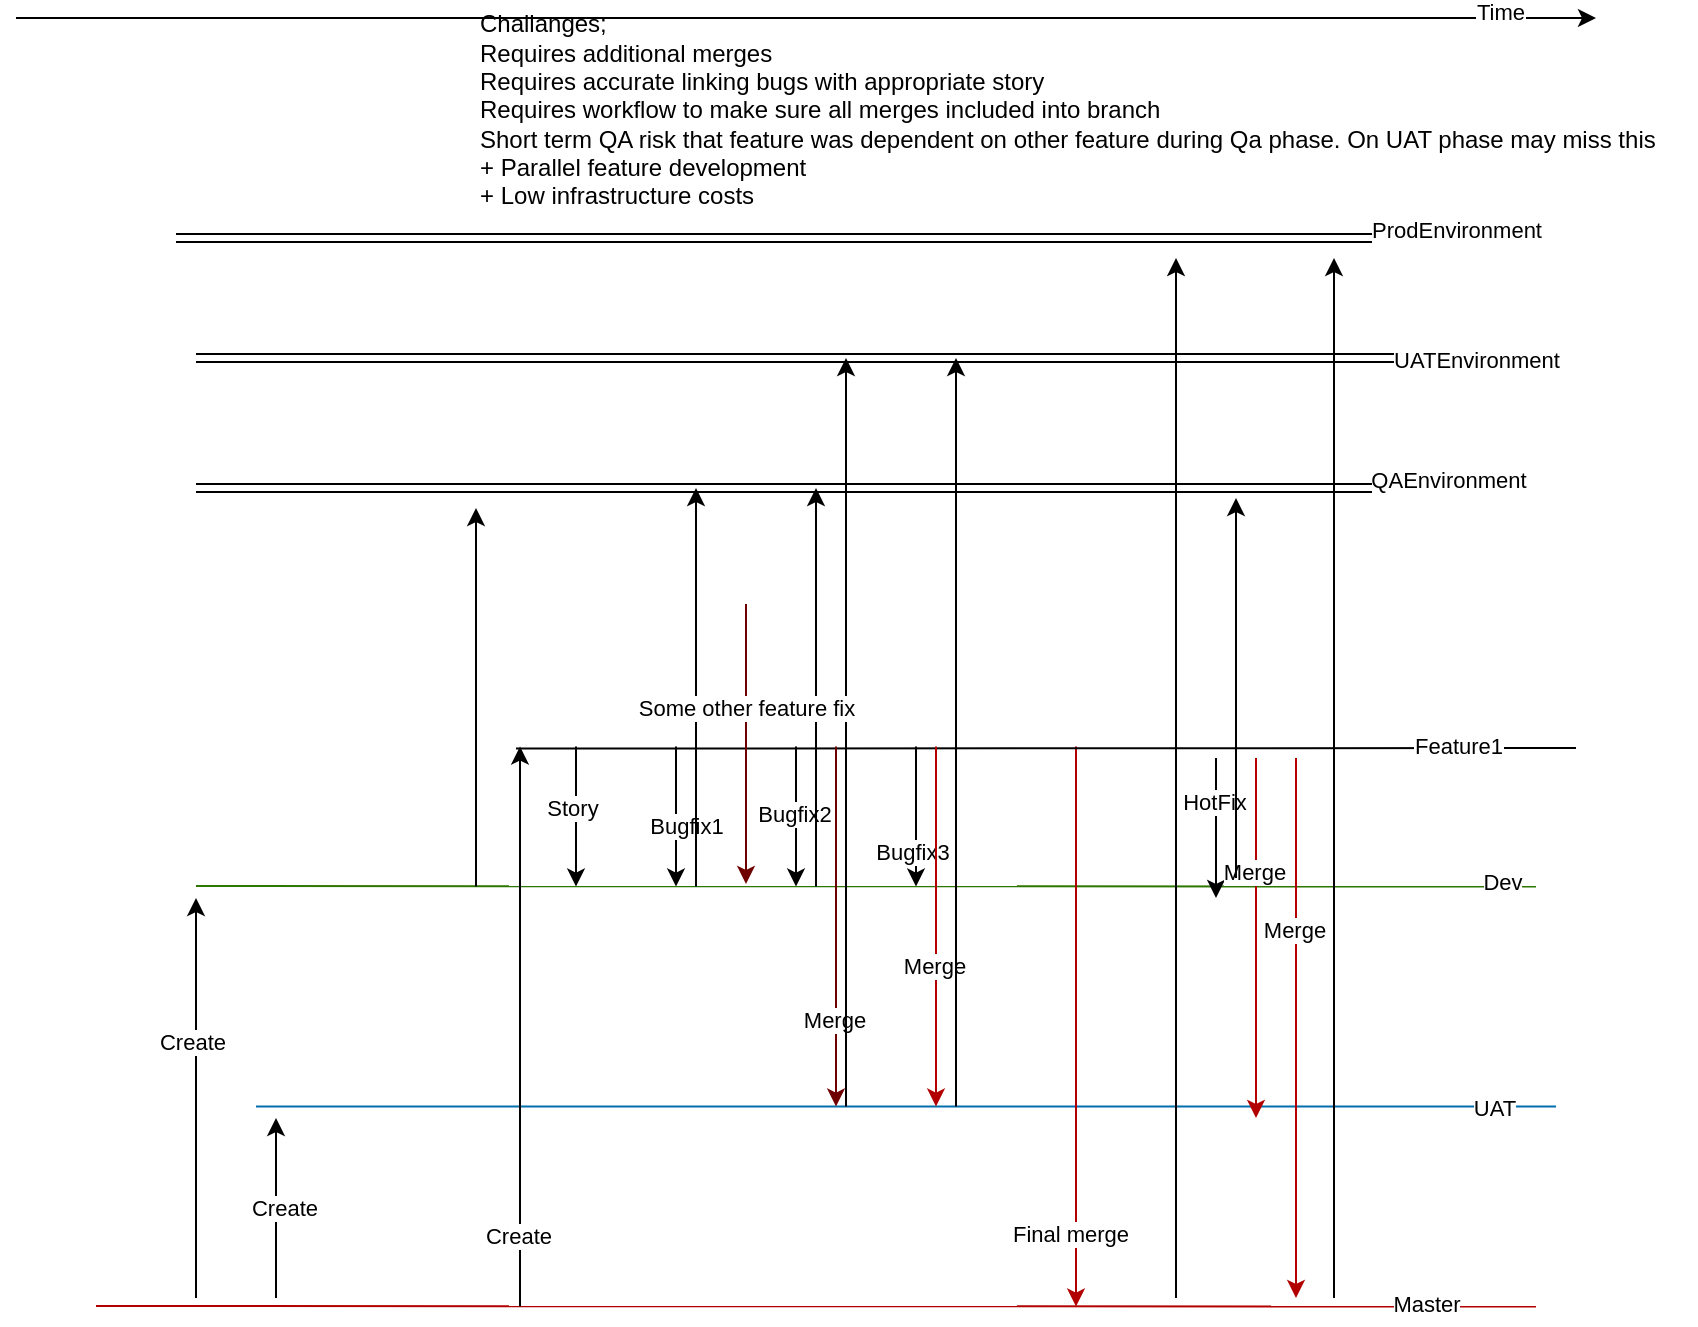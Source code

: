<mxfile version="28.0.7">
  <diagram name="Page-1" id="lf-cruuFBXOcDi_f2mNx">
    <mxGraphModel dx="1962" dy="515" grid="1" gridSize="10" guides="1" tooltips="1" connect="1" arrows="1" fold="1" page="1" pageScale="1" pageWidth="1100" pageHeight="850" math="0" shadow="0">
      <root>
        <mxCell id="0" />
        <mxCell id="1" parent="0" />
        <mxCell id="oDULbP2nB6lb4kxzuLzo-1" value="" style="endArrow=none;html=1;rounded=0;fillColor=#60a917;strokeColor=#2D7600;" parent="1" edge="1">
          <mxGeometry width="50" height="50" relative="1" as="geometry">
            <mxPoint x="-840" y="454" as="sourcePoint" />
            <mxPoint x="-170" y="454.29" as="targetPoint" />
          </mxGeometry>
        </mxCell>
        <mxCell id="oDULbP2nB6lb4kxzuLzo-2" value="Dev" style="edgeLabel;html=1;align=center;verticalAlign=middle;resizable=0;points=[];" parent="oDULbP2nB6lb4kxzuLzo-1" vertex="1" connectable="0">
          <mxGeometry x="0.949" y="3" relative="1" as="geometry">
            <mxPoint as="offset" />
          </mxGeometry>
        </mxCell>
        <mxCell id="oDULbP2nB6lb4kxzuLzo-3" value="" style="endArrow=none;html=1;rounded=0;fillColor=#1ba1e2;strokeColor=#006EAF;" parent="1" edge="1">
          <mxGeometry width="50" height="50" relative="1" as="geometry">
            <mxPoint x="-810" y="564.29" as="sourcePoint" />
            <mxPoint x="-160" y="564.29" as="targetPoint" />
          </mxGeometry>
        </mxCell>
        <mxCell id="oDULbP2nB6lb4kxzuLzo-4" value="UAT" style="edgeLabel;html=1;align=center;verticalAlign=middle;resizable=0;points=[];" parent="oDULbP2nB6lb4kxzuLzo-3" vertex="1" connectable="0">
          <mxGeometry x="0.903" relative="1" as="geometry">
            <mxPoint as="offset" />
          </mxGeometry>
        </mxCell>
        <mxCell id="oDULbP2nB6lb4kxzuLzo-5" value="" style="endArrow=none;html=1;rounded=0;fillColor=#e51400;strokeColor=#B20000;" parent="1" edge="1">
          <mxGeometry width="50" height="50" relative="1" as="geometry">
            <mxPoint x="-890" y="664" as="sourcePoint" />
            <mxPoint x="-170" y="664.29" as="targetPoint" />
          </mxGeometry>
        </mxCell>
        <mxCell id="oDULbP2nB6lb4kxzuLzo-6" value="Master" style="edgeLabel;html=1;align=center;verticalAlign=middle;resizable=0;points=[];" parent="oDULbP2nB6lb4kxzuLzo-5" vertex="1" connectable="0">
          <mxGeometry x="0.847" y="2" relative="1" as="geometry">
            <mxPoint as="offset" />
          </mxGeometry>
        </mxCell>
        <mxCell id="oDULbP2nB6lb4kxzuLzo-7" style="edgeStyle=orthogonalEdgeStyle;rounded=0;orthogonalLoop=1;jettySize=auto;html=1;" parent="1" edge="1">
          <mxGeometry relative="1" as="geometry">
            <mxPoint x="-650" y="454.29" as="targetPoint" />
            <mxPoint x="-650" y="384.29" as="sourcePoint" />
          </mxGeometry>
        </mxCell>
        <mxCell id="oDULbP2nB6lb4kxzuLzo-8" value="Story" style="edgeLabel;html=1;align=center;verticalAlign=middle;resizable=0;points=[];" parent="oDULbP2nB6lb4kxzuLzo-7" vertex="1" connectable="0">
          <mxGeometry x="0.833" y="-2" relative="1" as="geometry">
            <mxPoint y="-34" as="offset" />
          </mxGeometry>
        </mxCell>
        <mxCell id="oDULbP2nB6lb4kxzuLzo-9" style="edgeStyle=orthogonalEdgeStyle;rounded=0;orthogonalLoop=1;jettySize=auto;html=1;fillColor=#e51400;strokeColor=#B20000;" parent="1" edge="1">
          <mxGeometry relative="1" as="geometry">
            <mxPoint x="-400" y="664.29" as="targetPoint" />
            <mxPoint x="-400" y="384.29" as="sourcePoint" />
            <Array as="points">
              <mxPoint x="-400" y="384.29" />
            </Array>
          </mxGeometry>
        </mxCell>
        <mxCell id="oDULbP2nB6lb4kxzuLzo-10" value="Final merge" style="edgeLabel;html=1;align=center;verticalAlign=middle;resizable=0;points=[];" parent="oDULbP2nB6lb4kxzuLzo-9" vertex="1" connectable="0">
          <mxGeometry x="0.735" y="-3" relative="1" as="geometry">
            <mxPoint as="offset" />
          </mxGeometry>
        </mxCell>
        <mxCell id="oDULbP2nB6lb4kxzuLzo-11" style="edgeStyle=orthogonalEdgeStyle;rounded=0;orthogonalLoop=1;jettySize=auto;html=1;" parent="1" edge="1">
          <mxGeometry relative="1" as="geometry">
            <mxPoint x="-600" y="454.29" as="targetPoint" />
            <mxPoint x="-600" y="384.29" as="sourcePoint" />
          </mxGeometry>
        </mxCell>
        <mxCell id="oDULbP2nB6lb4kxzuLzo-12" value="Bugfix1" style="edgeLabel;html=1;align=center;verticalAlign=middle;resizable=0;points=[];" parent="oDULbP2nB6lb4kxzuLzo-11" vertex="1" connectable="0">
          <mxGeometry x="0.707" relative="1" as="geometry">
            <mxPoint x="5" y="-20" as="offset" />
          </mxGeometry>
        </mxCell>
        <mxCell id="oDULbP2nB6lb4kxzuLzo-13" style="edgeStyle=orthogonalEdgeStyle;rounded=0;orthogonalLoop=1;jettySize=auto;html=1;" parent="1" edge="1">
          <mxGeometry relative="1" as="geometry">
            <mxPoint x="-480" y="454.29" as="targetPoint" />
            <mxPoint x="-480" y="384.29" as="sourcePoint" />
          </mxGeometry>
        </mxCell>
        <mxCell id="oDULbP2nB6lb4kxzuLzo-14" value="Bugfix3" style="edgeLabel;html=1;align=center;verticalAlign=middle;resizable=0;points=[];" parent="oDULbP2nB6lb4kxzuLzo-13" vertex="1" connectable="0">
          <mxGeometry x="0.501" y="-2" relative="1" as="geometry">
            <mxPoint as="offset" />
          </mxGeometry>
        </mxCell>
        <mxCell id="oDULbP2nB6lb4kxzuLzo-21" value="" style="endArrow=classic;html=1;rounded=0;" parent="1" edge="1">
          <mxGeometry width="50" height="50" relative="1" as="geometry">
            <mxPoint x="-930" y="20" as="sourcePoint" />
            <mxPoint x="-140" y="20" as="targetPoint" />
          </mxGeometry>
        </mxCell>
        <mxCell id="oDULbP2nB6lb4kxzuLzo-22" value="Time" style="edgeLabel;html=1;align=center;verticalAlign=middle;resizable=0;points=[];" parent="oDULbP2nB6lb4kxzuLzo-21" vertex="1" connectable="0">
          <mxGeometry x="0.877" y="3" relative="1" as="geometry">
            <mxPoint as="offset" />
          </mxGeometry>
        </mxCell>
        <mxCell id="oDULbP2nB6lb4kxzuLzo-27" value="" style="endArrow=none;html=1;rounded=0;" parent="1" edge="1">
          <mxGeometry width="50" height="50" relative="1" as="geometry">
            <mxPoint x="-680" y="385.29" as="sourcePoint" />
            <mxPoint x="-150" y="385" as="targetPoint" />
          </mxGeometry>
        </mxCell>
        <mxCell id="oDULbP2nB6lb4kxzuLzo-28" value="Feature1" style="edgeLabel;html=1;align=center;verticalAlign=middle;resizable=0;points=[];" parent="oDULbP2nB6lb4kxzuLzo-27" vertex="1" connectable="0">
          <mxGeometry x="0.656" y="1" relative="1" as="geometry">
            <mxPoint x="32" as="offset" />
          </mxGeometry>
        </mxCell>
        <mxCell id="oDULbP2nB6lb4kxzuLzo-29" value="" style="endArrow=classic;html=1;rounded=0;" parent="1" edge="1">
          <mxGeometry width="50" height="50" relative="1" as="geometry">
            <mxPoint x="-678" y="664.29" as="sourcePoint" />
            <mxPoint x="-678" y="384.29" as="targetPoint" />
          </mxGeometry>
        </mxCell>
        <mxCell id="oDULbP2nB6lb4kxzuLzo-30" value="Create" style="edgeLabel;html=1;align=center;verticalAlign=middle;resizable=0;points=[];" parent="oDULbP2nB6lb4kxzuLzo-29" vertex="1" connectable="0">
          <mxGeometry x="-0.743" y="1" relative="1" as="geometry">
            <mxPoint as="offset" />
          </mxGeometry>
        </mxCell>
        <mxCell id="oDULbP2nB6lb4kxzuLzo-31" value="" style="endArrow=classic;html=1;rounded=0;" parent="1" edge="1">
          <mxGeometry width="50" height="50" relative="1" as="geometry">
            <mxPoint x="-540" y="384.29" as="sourcePoint" />
            <mxPoint x="-540" y="454.29" as="targetPoint" />
          </mxGeometry>
        </mxCell>
        <mxCell id="oDULbP2nB6lb4kxzuLzo-32" value="Bugfix2" style="edgeLabel;html=1;align=center;verticalAlign=middle;resizable=0;points=[];" parent="oDULbP2nB6lb4kxzuLzo-31" vertex="1" connectable="0">
          <mxGeometry x="-0.048" y="-1" relative="1" as="geometry">
            <mxPoint as="offset" />
          </mxGeometry>
        </mxCell>
        <mxCell id="oDULbP2nB6lb4kxzuLzo-33" value="" style="shape=link;html=1;rounded=0;" parent="1" edge="1">
          <mxGeometry width="100" relative="1" as="geometry">
            <mxPoint x="-840" y="255" as="sourcePoint" />
            <mxPoint x="-185" y="255" as="targetPoint" />
          </mxGeometry>
        </mxCell>
        <mxCell id="oDULbP2nB6lb4kxzuLzo-34" value="QAEnvironment" style="edgeLabel;html=1;align=center;verticalAlign=middle;resizable=0;points=[];" parent="oDULbP2nB6lb4kxzuLzo-33" vertex="1" connectable="0">
          <mxGeometry x="0.907" y="4" relative="1" as="geometry">
            <mxPoint x="1" as="offset" />
          </mxGeometry>
        </mxCell>
        <mxCell id="oDULbP2nB6lb4kxzuLzo-35" value="" style="endArrow=classic;html=1;rounded=0;" parent="1" edge="1">
          <mxGeometry width="50" height="50" relative="1" as="geometry">
            <mxPoint x="-700" y="454.29" as="sourcePoint" />
            <mxPoint x="-700" y="265" as="targetPoint" />
          </mxGeometry>
        </mxCell>
        <mxCell id="oDULbP2nB6lb4kxzuLzo-36" value="" style="endArrow=classic;html=1;rounded=0;" parent="1" edge="1">
          <mxGeometry width="50" height="50" relative="1" as="geometry">
            <mxPoint x="-590" y="454.29" as="sourcePoint" />
            <mxPoint x="-590" y="255" as="targetPoint" />
          </mxGeometry>
        </mxCell>
        <mxCell id="oDULbP2nB6lb4kxzuLzo-37" value="" style="shape=link;html=1;rounded=0;" parent="1" edge="1">
          <mxGeometry width="100" relative="1" as="geometry">
            <mxPoint x="-840" y="190.0" as="sourcePoint" />
            <mxPoint x="-170" y="190.0" as="targetPoint" />
          </mxGeometry>
        </mxCell>
        <mxCell id="oDULbP2nB6lb4kxzuLzo-38" value="UATEnvironment" style="edgeLabel;html=1;align=center;verticalAlign=middle;resizable=0;points=[];" parent="oDULbP2nB6lb4kxzuLzo-37" vertex="1" connectable="0">
          <mxGeometry x="0.909" y="-1" relative="1" as="geometry">
            <mxPoint as="offset" />
          </mxGeometry>
        </mxCell>
        <mxCell id="oDULbP2nB6lb4kxzuLzo-39" value="" style="endArrow=classic;html=1;rounded=0;fillColor=#a20025;strokeColor=#6F0000;" parent="1" edge="1">
          <mxGeometry width="50" height="50" relative="1" as="geometry">
            <mxPoint x="-520" y="384.29" as="sourcePoint" />
            <mxPoint x="-520" y="564.29" as="targetPoint" />
          </mxGeometry>
        </mxCell>
        <mxCell id="oDULbP2nB6lb4kxzuLzo-40" value="Merge" style="edgeLabel;html=1;align=center;verticalAlign=middle;resizable=0;points=[];" parent="oDULbP2nB6lb4kxzuLzo-39" vertex="1" connectable="0">
          <mxGeometry x="0.512" y="-1" relative="1" as="geometry">
            <mxPoint as="offset" />
          </mxGeometry>
        </mxCell>
        <mxCell id="oDULbP2nB6lb4kxzuLzo-41" value="" style="endArrow=classic;html=1;rounded=0;" parent="1" edge="1">
          <mxGeometry width="50" height="50" relative="1" as="geometry">
            <mxPoint x="-515" y="564.29" as="sourcePoint" />
            <mxPoint x="-515" y="190" as="targetPoint" />
          </mxGeometry>
        </mxCell>
        <mxCell id="oDULbP2nB6lb4kxzuLzo-42" value="" style="endArrow=classic;html=1;rounded=0;fillColor=#e51400;strokeColor=#B20000;" parent="1" edge="1">
          <mxGeometry width="50" height="50" relative="1" as="geometry">
            <mxPoint x="-470" y="384.29" as="sourcePoint" />
            <mxPoint x="-470" y="564.29" as="targetPoint" />
          </mxGeometry>
        </mxCell>
        <mxCell id="oDULbP2nB6lb4kxzuLzo-43" value="Merge" style="edgeLabel;html=1;align=center;verticalAlign=middle;resizable=0;points=[];" parent="oDULbP2nB6lb4kxzuLzo-42" vertex="1" connectable="0">
          <mxGeometry x="0.214" y="-1" relative="1" as="geometry">
            <mxPoint as="offset" />
          </mxGeometry>
        </mxCell>
        <mxCell id="oDULbP2nB6lb4kxzuLzo-44" value="" style="endArrow=classic;html=1;rounded=0;" parent="1" edge="1">
          <mxGeometry width="50" height="50" relative="1" as="geometry">
            <mxPoint x="-460" y="564.29" as="sourcePoint" />
            <mxPoint x="-460" y="190" as="targetPoint" />
          </mxGeometry>
        </mxCell>
        <mxCell id="oDULbP2nB6lb4kxzuLzo-47" value="" style="endArrow=classic;html=1;rounded=0;" parent="1" edge="1">
          <mxGeometry width="50" height="50" relative="1" as="geometry">
            <mxPoint x="-530" y="454.29" as="sourcePoint" />
            <mxPoint x="-530" y="255" as="targetPoint" />
          </mxGeometry>
        </mxCell>
        <mxCell id="sQZKz0KogJ9CH41emQ-3-2" value="Challanges;&lt;div&gt;Requires additional merges&lt;/div&gt;&lt;div style=&quot;&quot;&gt;Requires accurate linking bugs with appropriate story&lt;/div&gt;&lt;div style=&quot;&quot;&gt;Requires workflow to make sure all merges included into branch&lt;/div&gt;&lt;div style=&quot;&quot;&gt;Short term QA risk that feature was dependent on other feature during Qa phase. On UAT phase may miss this&lt;/div&gt;&lt;div style=&quot;&quot;&gt;+ Parallel feature development&lt;/div&gt;&lt;div style=&quot;&quot;&gt;+ Low infrastructure costs&lt;/div&gt;" style="text;html=1;align=left;verticalAlign=middle;resizable=0;points=[];autosize=1;strokeColor=none;fillColor=none;" vertex="1" parent="1">
          <mxGeometry x="-700" y="11" width="610" height="110" as="geometry" />
        </mxCell>
        <mxCell id="sQZKz0KogJ9CH41emQ-3-3" value="" style="endArrow=classic;html=1;rounded=0;fillColor=#a20025;strokeColor=#6F0000;" edge="1" parent="1">
          <mxGeometry width="50" height="50" relative="1" as="geometry">
            <mxPoint x="-565" y="313" as="sourcePoint" />
            <mxPoint x="-565" y="453" as="targetPoint" />
          </mxGeometry>
        </mxCell>
        <mxCell id="sQZKz0KogJ9CH41emQ-3-4" value="Some other feature fix" style="edgeLabel;html=1;align=center;verticalAlign=middle;resizable=0;points=[];" vertex="1" connectable="0" parent="sQZKz0KogJ9CH41emQ-3-3">
          <mxGeometry x="-0.643" y="1" relative="1" as="geometry">
            <mxPoint x="-1" y="27" as="offset" />
          </mxGeometry>
        </mxCell>
        <mxCell id="sQZKz0KogJ9CH41emQ-3-5" value="" style="shape=link;html=1;rounded=0;" edge="1" parent="1">
          <mxGeometry width="100" relative="1" as="geometry">
            <mxPoint x="-850" y="130" as="sourcePoint" />
            <mxPoint x="-180" y="130" as="targetPoint" />
          </mxGeometry>
        </mxCell>
        <mxCell id="sQZKz0KogJ9CH41emQ-3-6" value="ProdEnvironment" style="edgeLabel;html=1;align=center;verticalAlign=middle;resizable=0;points=[];" vertex="1" connectable="0" parent="sQZKz0KogJ9CH41emQ-3-5">
          <mxGeometry x="0.907" y="4" relative="1" as="geometry">
            <mxPoint x="1" as="offset" />
          </mxGeometry>
        </mxCell>
        <mxCell id="sQZKz0KogJ9CH41emQ-3-7" value="" style="endArrow=classic;html=1;rounded=0;" edge="1" parent="1">
          <mxGeometry width="50" height="50" relative="1" as="geometry">
            <mxPoint x="-350" y="660" as="sourcePoint" />
            <mxPoint x="-350" y="140" as="targetPoint" />
          </mxGeometry>
        </mxCell>
        <mxCell id="sQZKz0KogJ9CH41emQ-3-8" value="" style="endArrow=classic;html=1;rounded=0;" edge="1" parent="1">
          <mxGeometry width="50" height="50" relative="1" as="geometry">
            <mxPoint x="-800" y="660" as="sourcePoint" />
            <mxPoint x="-800" y="570" as="targetPoint" />
          </mxGeometry>
        </mxCell>
        <mxCell id="sQZKz0KogJ9CH41emQ-3-9" value="Create" style="edgeLabel;html=1;align=center;verticalAlign=middle;resizable=0;points=[];" vertex="1" connectable="0" parent="sQZKz0KogJ9CH41emQ-3-8">
          <mxGeometry x="-0.003" y="-4" relative="1" as="geometry">
            <mxPoint as="offset" />
          </mxGeometry>
        </mxCell>
        <mxCell id="sQZKz0KogJ9CH41emQ-3-10" value="" style="endArrow=classic;html=1;rounded=0;" edge="1" parent="1">
          <mxGeometry width="50" height="50" relative="1" as="geometry">
            <mxPoint x="-840" y="660" as="sourcePoint" />
            <mxPoint x="-840" y="460" as="targetPoint" />
          </mxGeometry>
        </mxCell>
        <mxCell id="sQZKz0KogJ9CH41emQ-3-11" value="Create" style="edgeLabel;html=1;align=center;verticalAlign=middle;resizable=0;points=[];" vertex="1" connectable="0" parent="sQZKz0KogJ9CH41emQ-3-10">
          <mxGeometry x="0.284" y="2" relative="1" as="geometry">
            <mxPoint as="offset" />
          </mxGeometry>
        </mxCell>
        <mxCell id="sQZKz0KogJ9CH41emQ-3-13" value="" style="endArrow=classic;html=1;rounded=0;" edge="1" parent="1">
          <mxGeometry width="50" height="50" relative="1" as="geometry">
            <mxPoint x="-330" y="390" as="sourcePoint" />
            <mxPoint x="-330" y="460" as="targetPoint" />
          </mxGeometry>
        </mxCell>
        <mxCell id="sQZKz0KogJ9CH41emQ-3-14" value="HotFix" style="edgeLabel;html=1;align=center;verticalAlign=middle;resizable=0;points=[];" vertex="1" connectable="0" parent="sQZKz0KogJ9CH41emQ-3-13">
          <mxGeometry x="-0.367" y="-1" relative="1" as="geometry">
            <mxPoint as="offset" />
          </mxGeometry>
        </mxCell>
        <mxCell id="sQZKz0KogJ9CH41emQ-3-15" value="" style="endArrow=classic;html=1;rounded=0;" edge="1" parent="1">
          <mxGeometry width="50" height="50" relative="1" as="geometry">
            <mxPoint x="-271" y="660" as="sourcePoint" />
            <mxPoint x="-271" y="140" as="targetPoint" />
          </mxGeometry>
        </mxCell>
        <mxCell id="sQZKz0KogJ9CH41emQ-3-17" value="" style="endArrow=classic;html=1;rounded=0;fillColor=#e51400;strokeColor=#B20000;" edge="1" parent="1">
          <mxGeometry width="50" height="50" relative="1" as="geometry">
            <mxPoint x="-310" y="390" as="sourcePoint" />
            <mxPoint x="-310" y="570" as="targetPoint" />
          </mxGeometry>
        </mxCell>
        <mxCell id="sQZKz0KogJ9CH41emQ-3-18" value="Merge" style="edgeLabel;html=1;align=center;verticalAlign=middle;resizable=0;points=[];" vertex="1" connectable="0" parent="sQZKz0KogJ9CH41emQ-3-17">
          <mxGeometry x="-0.367" y="-1" relative="1" as="geometry">
            <mxPoint as="offset" />
          </mxGeometry>
        </mxCell>
        <mxCell id="sQZKz0KogJ9CH41emQ-3-19" value="" style="endArrow=classic;html=1;rounded=0;fillColor=#e51400;strokeColor=#B20000;" edge="1" parent="1">
          <mxGeometry width="50" height="50" relative="1" as="geometry">
            <mxPoint x="-290" y="390" as="sourcePoint" />
            <mxPoint x="-290" y="660" as="targetPoint" />
          </mxGeometry>
        </mxCell>
        <mxCell id="sQZKz0KogJ9CH41emQ-3-20" value="Merge" style="edgeLabel;html=1;align=center;verticalAlign=middle;resizable=0;points=[];" vertex="1" connectable="0" parent="sQZKz0KogJ9CH41emQ-3-19">
          <mxGeometry x="-0.367" y="-1" relative="1" as="geometry">
            <mxPoint as="offset" />
          </mxGeometry>
        </mxCell>
        <mxCell id="sQZKz0KogJ9CH41emQ-3-21" value="" style="endArrow=classic;html=1;rounded=0;" edge="1" parent="1">
          <mxGeometry width="50" height="50" relative="1" as="geometry">
            <mxPoint x="-320" y="450" as="sourcePoint" />
            <mxPoint x="-320" y="260" as="targetPoint" />
          </mxGeometry>
        </mxCell>
      </root>
    </mxGraphModel>
  </diagram>
</mxfile>
